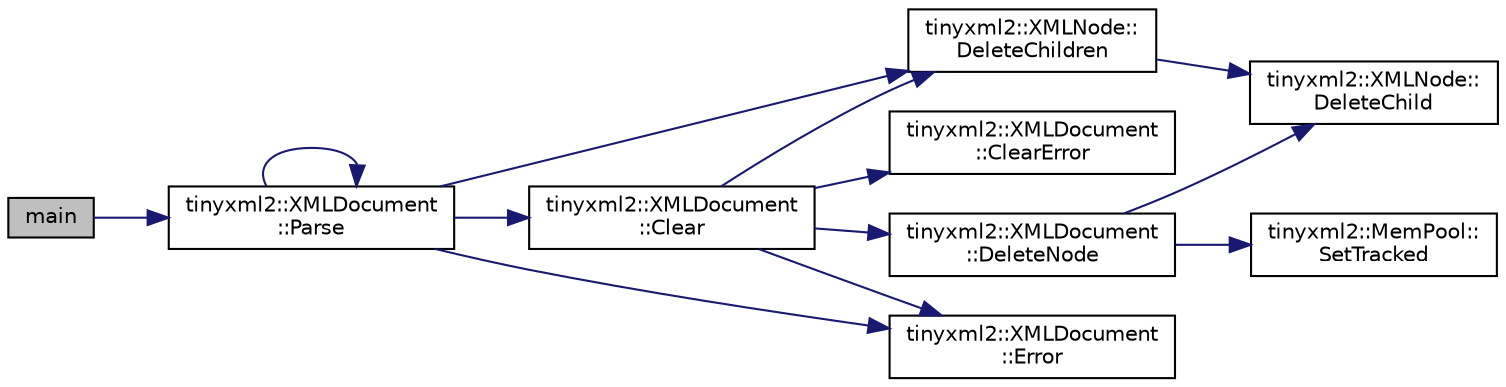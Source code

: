 digraph "main"
{
 // LATEX_PDF_SIZE
  edge [fontname="Helvetica",fontsize="10",labelfontname="Helvetica",labelfontsize="10"];
  node [fontname="Helvetica",fontsize="10",shape=record];
  rankdir="LR";
  Node1 [label="main",height=0.2,width=0.4,color="black", fillcolor="grey75", style="filled", fontcolor="black",tooltip=" "];
  Node1 -> Node2 [color="midnightblue",fontsize="10",style="solid",fontname="Helvetica"];
  Node2 [label="tinyxml2::XMLDocument\l::Parse",height=0.2,width=0.4,color="black", fillcolor="white", style="filled",URL="$classtinyxml2_1_1_x_m_l_document.html#af2b616169e6517182f6725f2498e9a01",tooltip=" "];
  Node2 -> Node3 [color="midnightblue",fontsize="10",style="solid",fontname="Helvetica"];
  Node3 [label="tinyxml2::XMLDocument\l::Clear",height=0.2,width=0.4,color="black", fillcolor="white", style="filled",URL="$classtinyxml2_1_1_x_m_l_document.html#a65656b0b2cbc822708eb351504178aaf",tooltip="Clear the document, resetting it to the initial state."];
  Node3 -> Node4 [color="midnightblue",fontsize="10",style="solid",fontname="Helvetica"];
  Node4 [label="tinyxml2::XMLDocument\l::ClearError",height=0.2,width=0.4,color="black", fillcolor="white", style="filled",URL="$classtinyxml2_1_1_x_m_l_document.html#a4085d9c52f1d93214311459d6d1fcf17",tooltip=" "];
  Node3 -> Node5 [color="midnightblue",fontsize="10",style="solid",fontname="Helvetica"];
  Node5 [label="tinyxml2::XMLNode::\lDeleteChildren",height=0.2,width=0.4,color="black", fillcolor="white", style="filled",URL="$classtinyxml2_1_1_x_m_l_node.html#a0360085cc54df5bff85d5c5da13afdce",tooltip=" "];
  Node5 -> Node6 [color="midnightblue",fontsize="10",style="solid",fontname="Helvetica"];
  Node6 [label="tinyxml2::XMLNode::\lDeleteChild",height=0.2,width=0.4,color="black", fillcolor="white", style="filled",URL="$classtinyxml2_1_1_x_m_l_node.html#a363b6edbd6ebd55f8387d2b89f2b0921",tooltip=" "];
  Node3 -> Node7 [color="midnightblue",fontsize="10",style="solid",fontname="Helvetica"];
  Node7 [label="tinyxml2::XMLDocument\l::DeleteNode",height=0.2,width=0.4,color="black", fillcolor="white", style="filled",URL="$classtinyxml2_1_1_x_m_l_document.html#ac1d6e2c7fcc1a660624ac4f68e96380d",tooltip=" "];
  Node7 -> Node6 [color="midnightblue",fontsize="10",style="solid",fontname="Helvetica"];
  Node7 -> Node8 [color="midnightblue",fontsize="10",style="solid",fontname="Helvetica"];
  Node8 [label="tinyxml2::MemPool::\lSetTracked",height=0.2,width=0.4,color="black", fillcolor="white", style="filled",URL="$classtinyxml2_1_1_mem_pool.html#ac5804dd1387b2e4de5eef710076a0db1",tooltip=" "];
  Node3 -> Node9 [color="midnightblue",fontsize="10",style="solid",fontname="Helvetica"];
  Node9 [label="tinyxml2::XMLDocument\l::Error",height=0.2,width=0.4,color="black", fillcolor="white", style="filled",URL="$classtinyxml2_1_1_x_m_l_document.html#a34e6318e182e40e3cc4f4ba5d59ed9ed",tooltip="Return true if there was an error parsing the document."];
  Node2 -> Node5 [color="midnightblue",fontsize="10",style="solid",fontname="Helvetica"];
  Node2 -> Node9 [color="midnightblue",fontsize="10",style="solid",fontname="Helvetica"];
  Node2 -> Node2 [color="midnightblue",fontsize="10",style="solid",fontname="Helvetica"];
}
